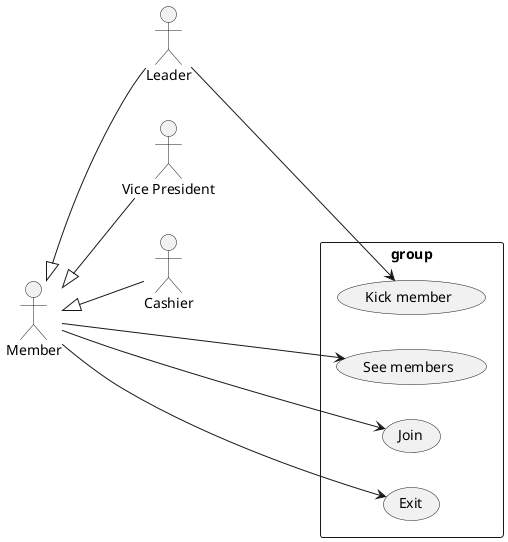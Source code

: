 @startuml
left to right direction
:Leader: as Leader
:Vice President: as VP
:Cashier: as Cashier
:Member: as Member

Member <|-- Leader
Member <|-- VP
Member <|-- Cashier


rectangle group {

    (See members) as (SeeMembers)
    (Join) as (JoinGroup)
    (Exit) as (ExitGroup)
    (Kick member) as (Kick)


    Member ---> (SeeMembers)
    Member ---> (ExitGroup)
    Member ---> (JoinGroup)

    Leader ---> (Kick)


}

@enduml